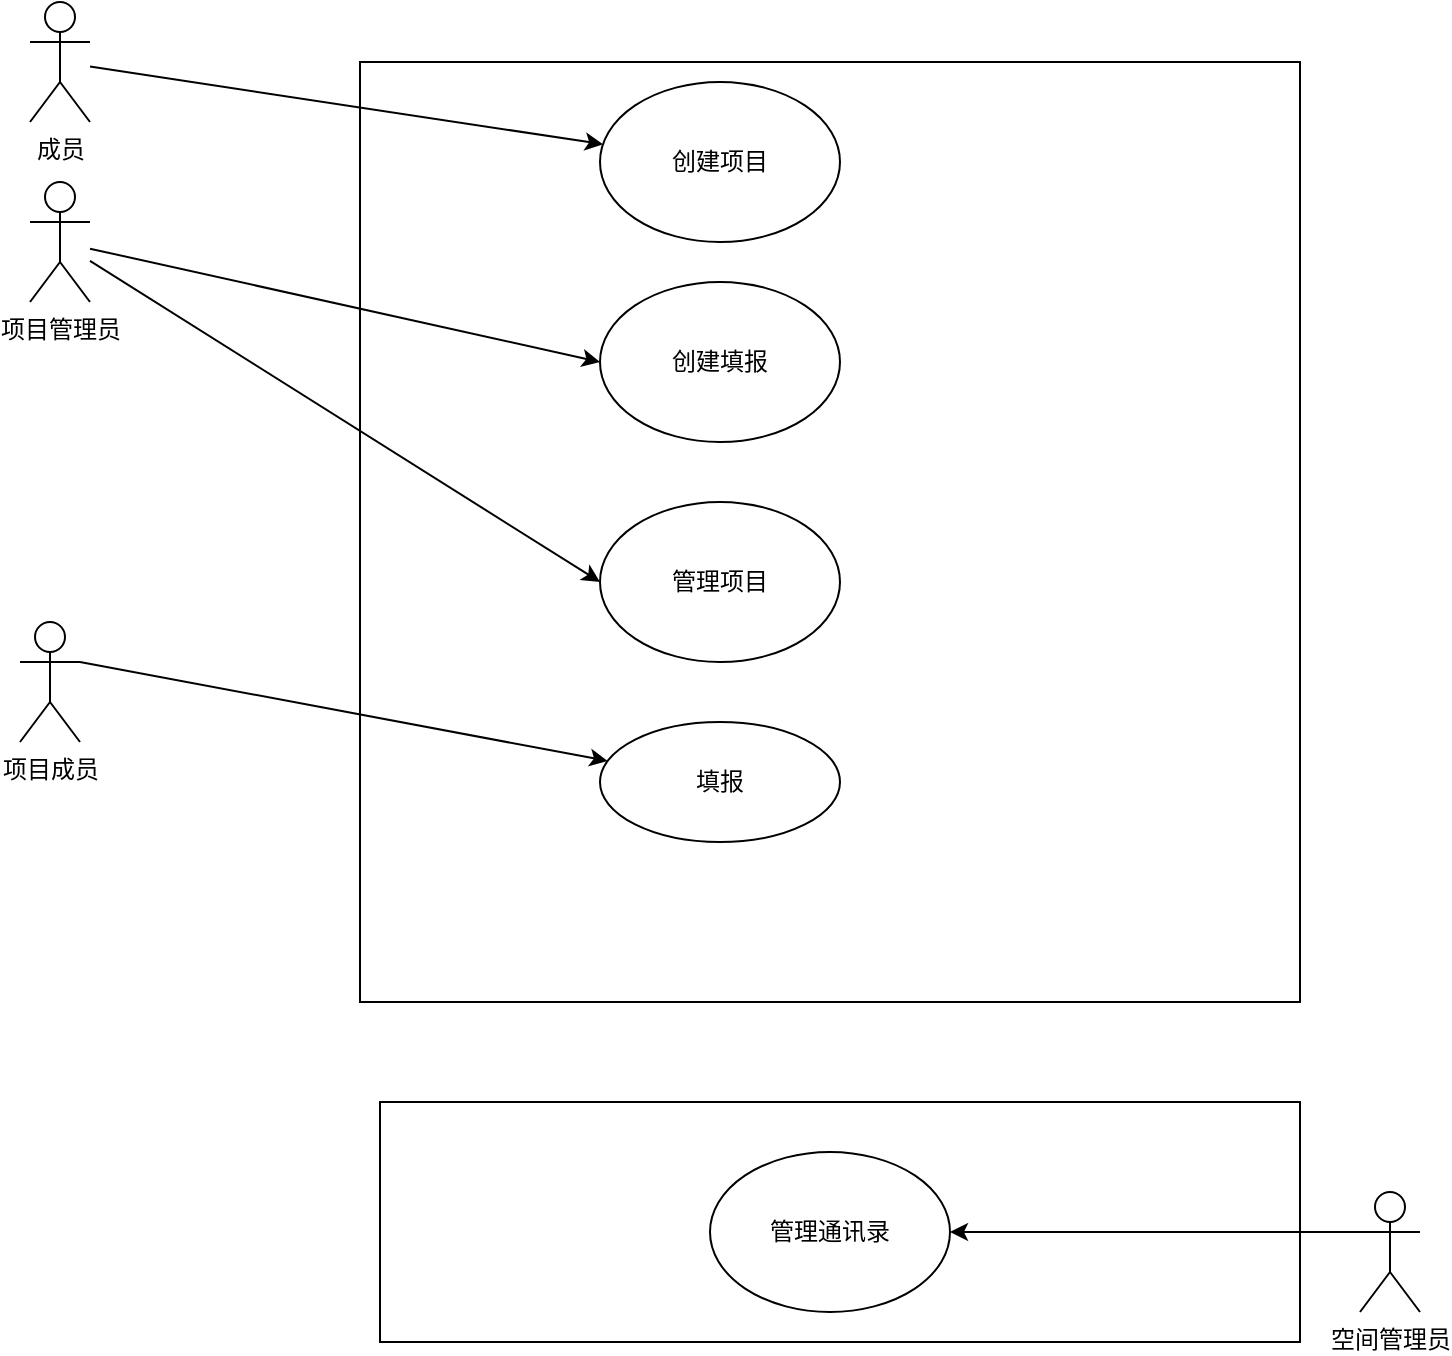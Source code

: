 <mxfile version="23.1.5" type="github">
  <diagram name="第 1 页" id="egD7XV09Iwo4HElVepxP">
    <mxGraphModel dx="1242" dy="758" grid="1" gridSize="10" guides="1" tooltips="1" connect="1" arrows="1" fold="1" page="1" pageScale="1" pageWidth="827" pageHeight="1169" math="0" shadow="0">
      <root>
        <mxCell id="0" />
        <mxCell id="1" parent="0" />
        <mxCell id="ioEYVTpYBhAmYosVMstB-29" value="" style="rounded=0;whiteSpace=wrap;html=1;" vertex="1" parent="1">
          <mxGeometry x="260" y="560" width="460" height="120" as="geometry" />
        </mxCell>
        <mxCell id="ioEYVTpYBhAmYosVMstB-1" value="" style="whiteSpace=wrap;html=1;aspect=fixed;" vertex="1" parent="1">
          <mxGeometry x="250" y="40" width="470" height="470" as="geometry" />
        </mxCell>
        <mxCell id="ioEYVTpYBhAmYosVMstB-2" value="创建项目" style="ellipse;whiteSpace=wrap;html=1;" vertex="1" parent="1">
          <mxGeometry x="370" y="50" width="120" height="80" as="geometry" />
        </mxCell>
        <mxCell id="ioEYVTpYBhAmYosVMstB-3" value="创建填报" style="ellipse;whiteSpace=wrap;html=1;" vertex="1" parent="1">
          <mxGeometry x="370" y="150" width="120" height="80" as="geometry" />
        </mxCell>
        <mxCell id="ioEYVTpYBhAmYosVMstB-28" style="rounded=0;orthogonalLoop=1;jettySize=auto;html=1;entryX=0;entryY=0.5;entryDx=0;entryDy=0;" edge="1" parent="1" source="ioEYVTpYBhAmYosVMstB-11" target="ioEYVTpYBhAmYosVMstB-24">
          <mxGeometry relative="1" as="geometry" />
        </mxCell>
        <mxCell id="ioEYVTpYBhAmYosVMstB-4" value="管理通讯录" style="ellipse;whiteSpace=wrap;html=1;" vertex="1" parent="1">
          <mxGeometry x="425" y="585" width="120" height="80" as="geometry" />
        </mxCell>
        <mxCell id="ioEYVTpYBhAmYosVMstB-11" value="项目管理员" style="shape=umlActor;verticalLabelPosition=bottom;verticalAlign=top;html=1;outlineConnect=0;" vertex="1" parent="1">
          <mxGeometry x="85" y="100" width="30" height="60" as="geometry" />
        </mxCell>
        <mxCell id="ioEYVTpYBhAmYosVMstB-22" style="rounded=0;orthogonalLoop=1;jettySize=auto;html=1;exitX=1;exitY=0.333;exitDx=0;exitDy=0;exitPerimeter=0;" edge="1" parent="1" source="ioEYVTpYBhAmYosVMstB-12" target="ioEYVTpYBhAmYosVMstB-21">
          <mxGeometry relative="1" as="geometry" />
        </mxCell>
        <mxCell id="ioEYVTpYBhAmYosVMstB-12" value="项目成员" style="shape=umlActor;verticalLabelPosition=bottom;verticalAlign=top;html=1;outlineConnect=0;" vertex="1" parent="1">
          <mxGeometry x="80" y="320" width="30" height="60" as="geometry" />
        </mxCell>
        <mxCell id="ioEYVTpYBhAmYosVMstB-23" style="rounded=0;orthogonalLoop=1;jettySize=auto;html=1;exitX=1;exitY=0.333;exitDx=0;exitDy=0;exitPerimeter=0;" edge="1" parent="1" source="ioEYVTpYBhAmYosVMstB-14" target="ioEYVTpYBhAmYosVMstB-4">
          <mxGeometry relative="1" as="geometry" />
        </mxCell>
        <mxCell id="ioEYVTpYBhAmYosVMstB-14" value="空间管理员" style="shape=umlActor;verticalLabelPosition=bottom;verticalAlign=top;html=1;outlineConnect=0;" vertex="1" parent="1">
          <mxGeometry x="750" y="605" width="30" height="60" as="geometry" />
        </mxCell>
        <mxCell id="ioEYVTpYBhAmYosVMstB-18" style="rounded=0;orthogonalLoop=1;jettySize=auto;html=1;" edge="1" parent="1" source="ioEYVTpYBhAmYosVMstB-17" target="ioEYVTpYBhAmYosVMstB-2">
          <mxGeometry relative="1" as="geometry" />
        </mxCell>
        <mxCell id="ioEYVTpYBhAmYosVMstB-17" value="成员" style="shape=umlActor;verticalLabelPosition=bottom;verticalAlign=top;html=1;outlineConnect=0;" vertex="1" parent="1">
          <mxGeometry x="85" y="10" width="30" height="60" as="geometry" />
        </mxCell>
        <mxCell id="ioEYVTpYBhAmYosVMstB-20" value="" style="endArrow=classic;html=1;rounded=0;entryX=0;entryY=0.5;entryDx=0;entryDy=0;" edge="1" parent="1" source="ioEYVTpYBhAmYosVMstB-11" target="ioEYVTpYBhAmYosVMstB-3">
          <mxGeometry width="50" height="50" relative="1" as="geometry">
            <mxPoint x="120" y="150" as="sourcePoint" />
            <mxPoint x="170" y="100" as="targetPoint" />
          </mxGeometry>
        </mxCell>
        <mxCell id="ioEYVTpYBhAmYosVMstB-21" value="填报" style="ellipse;whiteSpace=wrap;html=1;" vertex="1" parent="1">
          <mxGeometry x="370" y="370" width="120" height="60" as="geometry" />
        </mxCell>
        <mxCell id="ioEYVTpYBhAmYosVMstB-24" value="管理项目" style="ellipse;whiteSpace=wrap;html=1;" vertex="1" parent="1">
          <mxGeometry x="370" y="260" width="120" height="80" as="geometry" />
        </mxCell>
      </root>
    </mxGraphModel>
  </diagram>
</mxfile>
